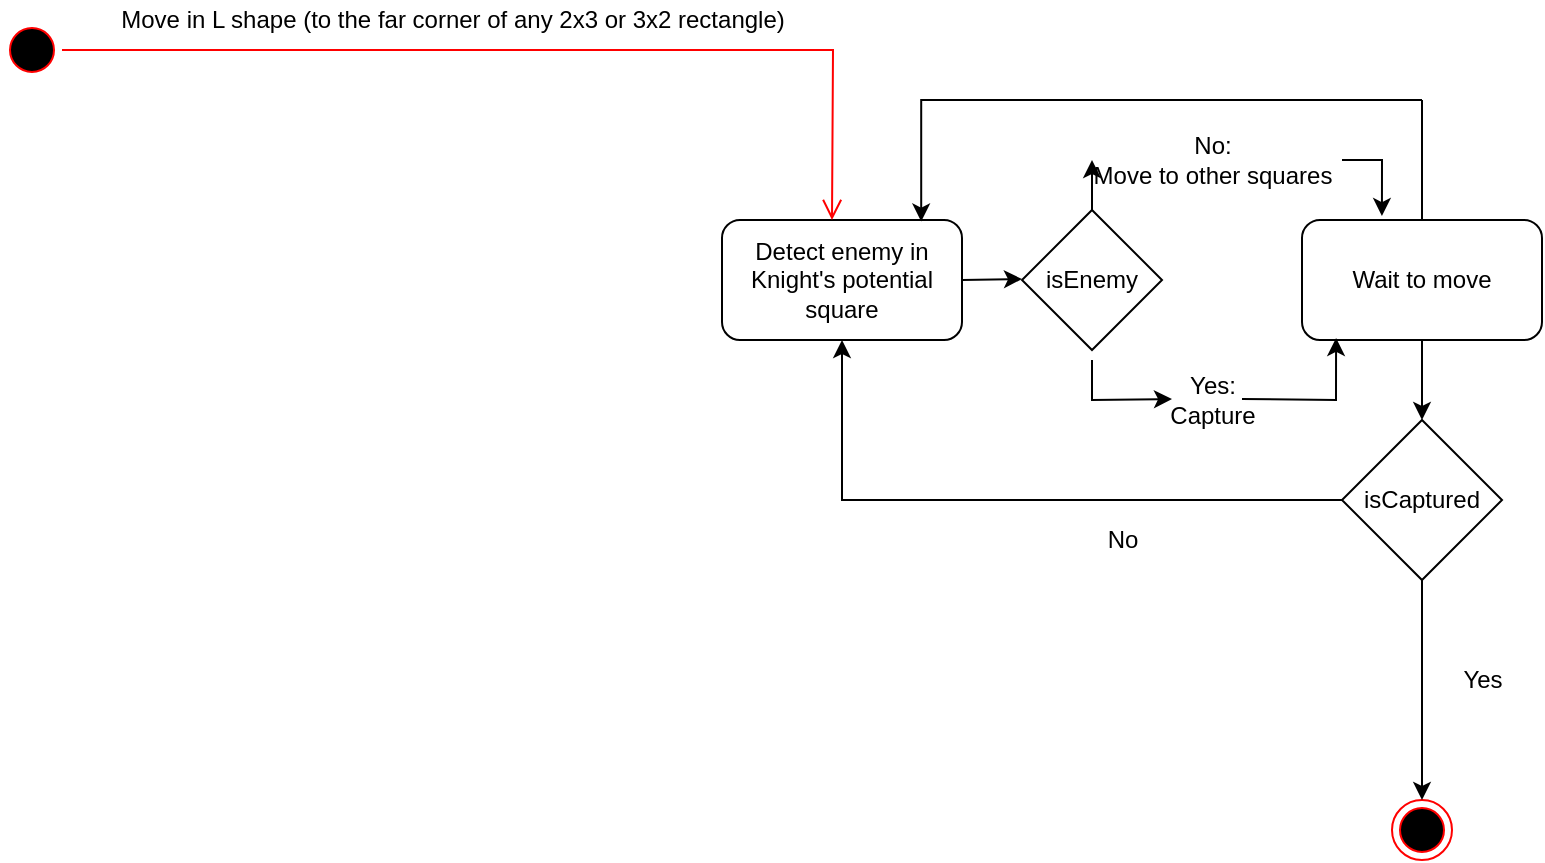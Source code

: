 <mxfile version="15.9.1" type="device"><diagram id="GvjVP0ag2-6Hwv_7FDPD" name="Page-1"><mxGraphModel dx="1422" dy="794" grid="1" gridSize="10" guides="1" tooltips="1" connect="1" arrows="1" fold="1" page="1" pageScale="1" pageWidth="850" pageHeight="1100" math="0" shadow="0"><root><mxCell id="0"/><mxCell id="1" parent="0"/><mxCell id="WvjEZC60mrZD2TacQazK-21" value="Detect enemy in Knight's potential square" style="rounded=1;whiteSpace=wrap;html=1;" parent="1" vertex="1"><mxGeometry x="400" y="170" width="120" height="60" as="geometry"/></mxCell><mxCell id="WvjEZC60mrZD2TacQazK-55" value="" style="ellipse;html=1;shape=startState;fillColor=#000000;strokeColor=#ff0000;" parent="1" vertex="1"><mxGeometry x="40" y="70" width="30" height="30" as="geometry"/></mxCell><mxCell id="WvjEZC60mrZD2TacQazK-56" value="" style="edgeStyle=orthogonalEdgeStyle;html=1;verticalAlign=bottom;endArrow=open;endSize=8;strokeColor=#ff0000;rounded=0;entryX=0.5;entryY=0;entryDx=0;entryDy=0;" parent="1" source="WvjEZC60mrZD2TacQazK-55" edge="1"><mxGeometry relative="1" as="geometry"><mxPoint x="455" y="170" as="targetPoint"/></mxGeometry></mxCell><mxCell id="WvjEZC60mrZD2TacQazK-58" value="Move in L shape (to the far corner of any 2x3 or 3x2 rectangle)" style="text;html=1;align=center;verticalAlign=middle;resizable=0;points=[];autosize=1;strokeColor=none;fillColor=none;" parent="1" vertex="1"><mxGeometry x="90" y="60" width="350" height="20" as="geometry"/></mxCell><mxCell id="WvjEZC60mrZD2TacQazK-64" value="Yes:&lt;br&gt;Capture" style="text;html=1;align=center;verticalAlign=middle;resizable=0;points=[];autosize=1;strokeColor=none;fillColor=none;" parent="1" vertex="1"><mxGeometry x="615" y="245" width="60" height="30" as="geometry"/></mxCell><mxCell id="WvjEZC60mrZD2TacQazK-65" value="No:&lt;br&gt;Move to other squares" style="text;html=1;align=center;verticalAlign=middle;resizable=0;points=[];autosize=1;strokeColor=none;fillColor=none;" parent="1" vertex="1"><mxGeometry x="580" y="125" width="130" height="30" as="geometry"/></mxCell><mxCell id="WvjEZC60mrZD2TacQazK-66" value="Wait to move&lt;span style=&quot;color: rgba(0 , 0 , 0 , 0) ; font-family: monospace ; font-size: 0px&quot;&gt;%3CmxGraphModel%3E%3Croot%3E%3CmxCell%20id%3D%220%22%2F%3E%3CmxCell%20id%3D%221%22%20parent%3D%220%22%2F%3E%3CmxCell%20id%3D%222%22%20value%3D%22Detect%20enemy%20in%20Knight's%20potential%20moves%22%20style%3D%22rounded%3D1%3BwhiteSpace%3Dwrap%3Bhtml%3D1%3B%22%20vertex%3D%221%22%20parent%3D%221%22%3E%3CmxGeometry%20x%3D%22400%22%20y%3D%22170%22%20width%3D%22120%22%20height%3D%2260%22%20as%3D%22geometry%22%2F%3E%3C%2FmxCell%3E%3C%2Froot%3E%3C%2FmxGraphModel%3E&lt;/span&gt;" style="rounded=1;whiteSpace=wrap;html=1;" parent="1" vertex="1"><mxGeometry x="690" y="170" width="120" height="60" as="geometry"/></mxCell><mxCell id="WvjEZC60mrZD2TacQazK-72" value="isCaptured" style="rhombus;whiteSpace=wrap;html=1;" parent="1" vertex="1"><mxGeometry x="710" y="270" width="80" height="80" as="geometry"/></mxCell><mxCell id="WvjEZC60mrZD2TacQazK-73" value="" style="endArrow=classic;html=1;rounded=0;entryX=0.5;entryY=0;entryDx=0;entryDy=0;exitX=0.5;exitY=1;exitDx=0;exitDy=0;" parent="1" source="WvjEZC60mrZD2TacQazK-66" target="WvjEZC60mrZD2TacQazK-72" edge="1"><mxGeometry width="50" height="50" relative="1" as="geometry"><mxPoint x="400" y="260" as="sourcePoint"/><mxPoint x="450" y="210" as="targetPoint"/></mxGeometry></mxCell><mxCell id="WvjEZC60mrZD2TacQazK-74" value="" style="ellipse;html=1;shape=endState;fillColor=#000000;strokeColor=#ff0000;" parent="1" vertex="1"><mxGeometry x="735" y="460" width="30" height="30" as="geometry"/></mxCell><mxCell id="WvjEZC60mrZD2TacQazK-76" value="" style="endArrow=classic;html=1;rounded=0;exitX=0.5;exitY=1;exitDx=0;exitDy=0;entryX=0.5;entryY=0;entryDx=0;entryDy=0;" parent="1" source="WvjEZC60mrZD2TacQazK-72" target="WvjEZC60mrZD2TacQazK-74" edge="1"><mxGeometry width="50" height="50" relative="1" as="geometry"><mxPoint x="760" y="420" as="sourcePoint"/><mxPoint x="810" y="370" as="targetPoint"/></mxGeometry></mxCell><mxCell id="WvjEZC60mrZD2TacQazK-77" value="Yes" style="text;html=1;align=center;verticalAlign=middle;resizable=0;points=[];autosize=1;strokeColor=none;fillColor=none;" parent="1" vertex="1"><mxGeometry x="765" y="390" width="30" height="20" as="geometry"/></mxCell><mxCell id="WvjEZC60mrZD2TacQazK-79" value="" style="edgeStyle=segmentEdgeStyle;endArrow=classic;html=1;rounded=0;entryX=0.5;entryY=1;entryDx=0;entryDy=0;" parent="1" source="WvjEZC60mrZD2TacQazK-72" target="WvjEZC60mrZD2TacQazK-21" edge="1"><mxGeometry width="50" height="50" relative="1" as="geometry"><mxPoint x="565" y="300" as="sourcePoint"/><mxPoint x="460" y="340" as="targetPoint"/></mxGeometry></mxCell><mxCell id="WvjEZC60mrZD2TacQazK-80" value="No" style="text;html=1;align=center;verticalAlign=middle;resizable=0;points=[];autosize=1;strokeColor=none;fillColor=none;" parent="1" vertex="1"><mxGeometry x="585" y="320" width="30" height="20" as="geometry"/></mxCell><mxCell id="WvjEZC60mrZD2TacQazK-81" value="" style="edgeStyle=segmentEdgeStyle;endArrow=classic;html=1;rounded=0;entryX=0.83;entryY=0.013;entryDx=0;entryDy=0;entryPerimeter=0;" parent="1" target="WvjEZC60mrZD2TacQazK-21" edge="1"><mxGeometry width="50" height="50" relative="1" as="geometry"><mxPoint x="750" y="110" as="sourcePoint"/><mxPoint x="500" y="30" as="targetPoint"/></mxGeometry></mxCell><mxCell id="WvjEZC60mrZD2TacQazK-82" value="" style="endArrow=none;html=1;rounded=0;entryX=0.5;entryY=0;entryDx=0;entryDy=0;" parent="1" target="WvjEZC60mrZD2TacQazK-66" edge="1"><mxGeometry width="50" height="50" relative="1" as="geometry"><mxPoint x="750" y="110" as="sourcePoint"/><mxPoint x="450" y="190" as="targetPoint"/></mxGeometry></mxCell><mxCell id="P-zssQbNMMOkGckJG4fP-1" value="isEnemy" style="rhombus;whiteSpace=wrap;html=1;" vertex="1" parent="1"><mxGeometry x="550" y="165" width="70" height="70" as="geometry"/></mxCell><mxCell id="P-zssQbNMMOkGckJG4fP-2" value="" style="endArrow=classic;html=1;rounded=0;exitX=1;exitY=0.5;exitDx=0;exitDy=0;" edge="1" parent="1" source="WvjEZC60mrZD2TacQazK-21"><mxGeometry width="50" height="50" relative="1" as="geometry"><mxPoint x="510" y="199.5" as="sourcePoint"/><mxPoint x="550" y="199.5" as="targetPoint"/></mxGeometry></mxCell><mxCell id="P-zssQbNMMOkGckJG4fP-3" value="" style="endArrow=classic;html=1;rounded=0;" edge="1" parent="1"><mxGeometry width="50" height="50" relative="1" as="geometry"><mxPoint x="585" y="240" as="sourcePoint"/><mxPoint x="625" y="259.5" as="targetPoint"/><Array as="points"><mxPoint x="585" y="260"/></Array></mxGeometry></mxCell><mxCell id="P-zssQbNMMOkGckJG4fP-4" value="" style="endArrow=classic;html=1;rounded=0;entryX=0.142;entryY=0.983;entryDx=0;entryDy=0;entryPerimeter=0;" edge="1" parent="1" target="WvjEZC60mrZD2TacQazK-66"><mxGeometry width="50" height="50" relative="1" as="geometry"><mxPoint x="660" y="259.5" as="sourcePoint"/><mxPoint x="710" y="259.5" as="targetPoint"/><Array as="points"><mxPoint x="707" y="260"/></Array></mxGeometry></mxCell><mxCell id="P-zssQbNMMOkGckJG4fP-5" value="" style="endArrow=classic;html=1;rounded=0;exitX=0.5;exitY=0;exitDx=0;exitDy=0;" edge="1" parent="1" source="P-zssQbNMMOkGckJG4fP-1"><mxGeometry width="50" height="50" relative="1" as="geometry"><mxPoint x="550" y="190" as="sourcePoint"/><mxPoint x="585" y="140" as="targetPoint"/></mxGeometry></mxCell><mxCell id="P-zssQbNMMOkGckJG4fP-6" value="" style="endArrow=classic;html=1;rounded=0;entryX=0.333;entryY=-0.033;entryDx=0;entryDy=0;entryPerimeter=0;" edge="1" parent="1" target="WvjEZC60mrZD2TacQazK-66"><mxGeometry width="50" height="50" relative="1" as="geometry"><mxPoint x="710" y="140" as="sourcePoint"/><mxPoint x="725" y="130" as="targetPoint"/><Array as="points"><mxPoint x="730" y="140"/></Array></mxGeometry></mxCell></root></mxGraphModel></diagram></mxfile>